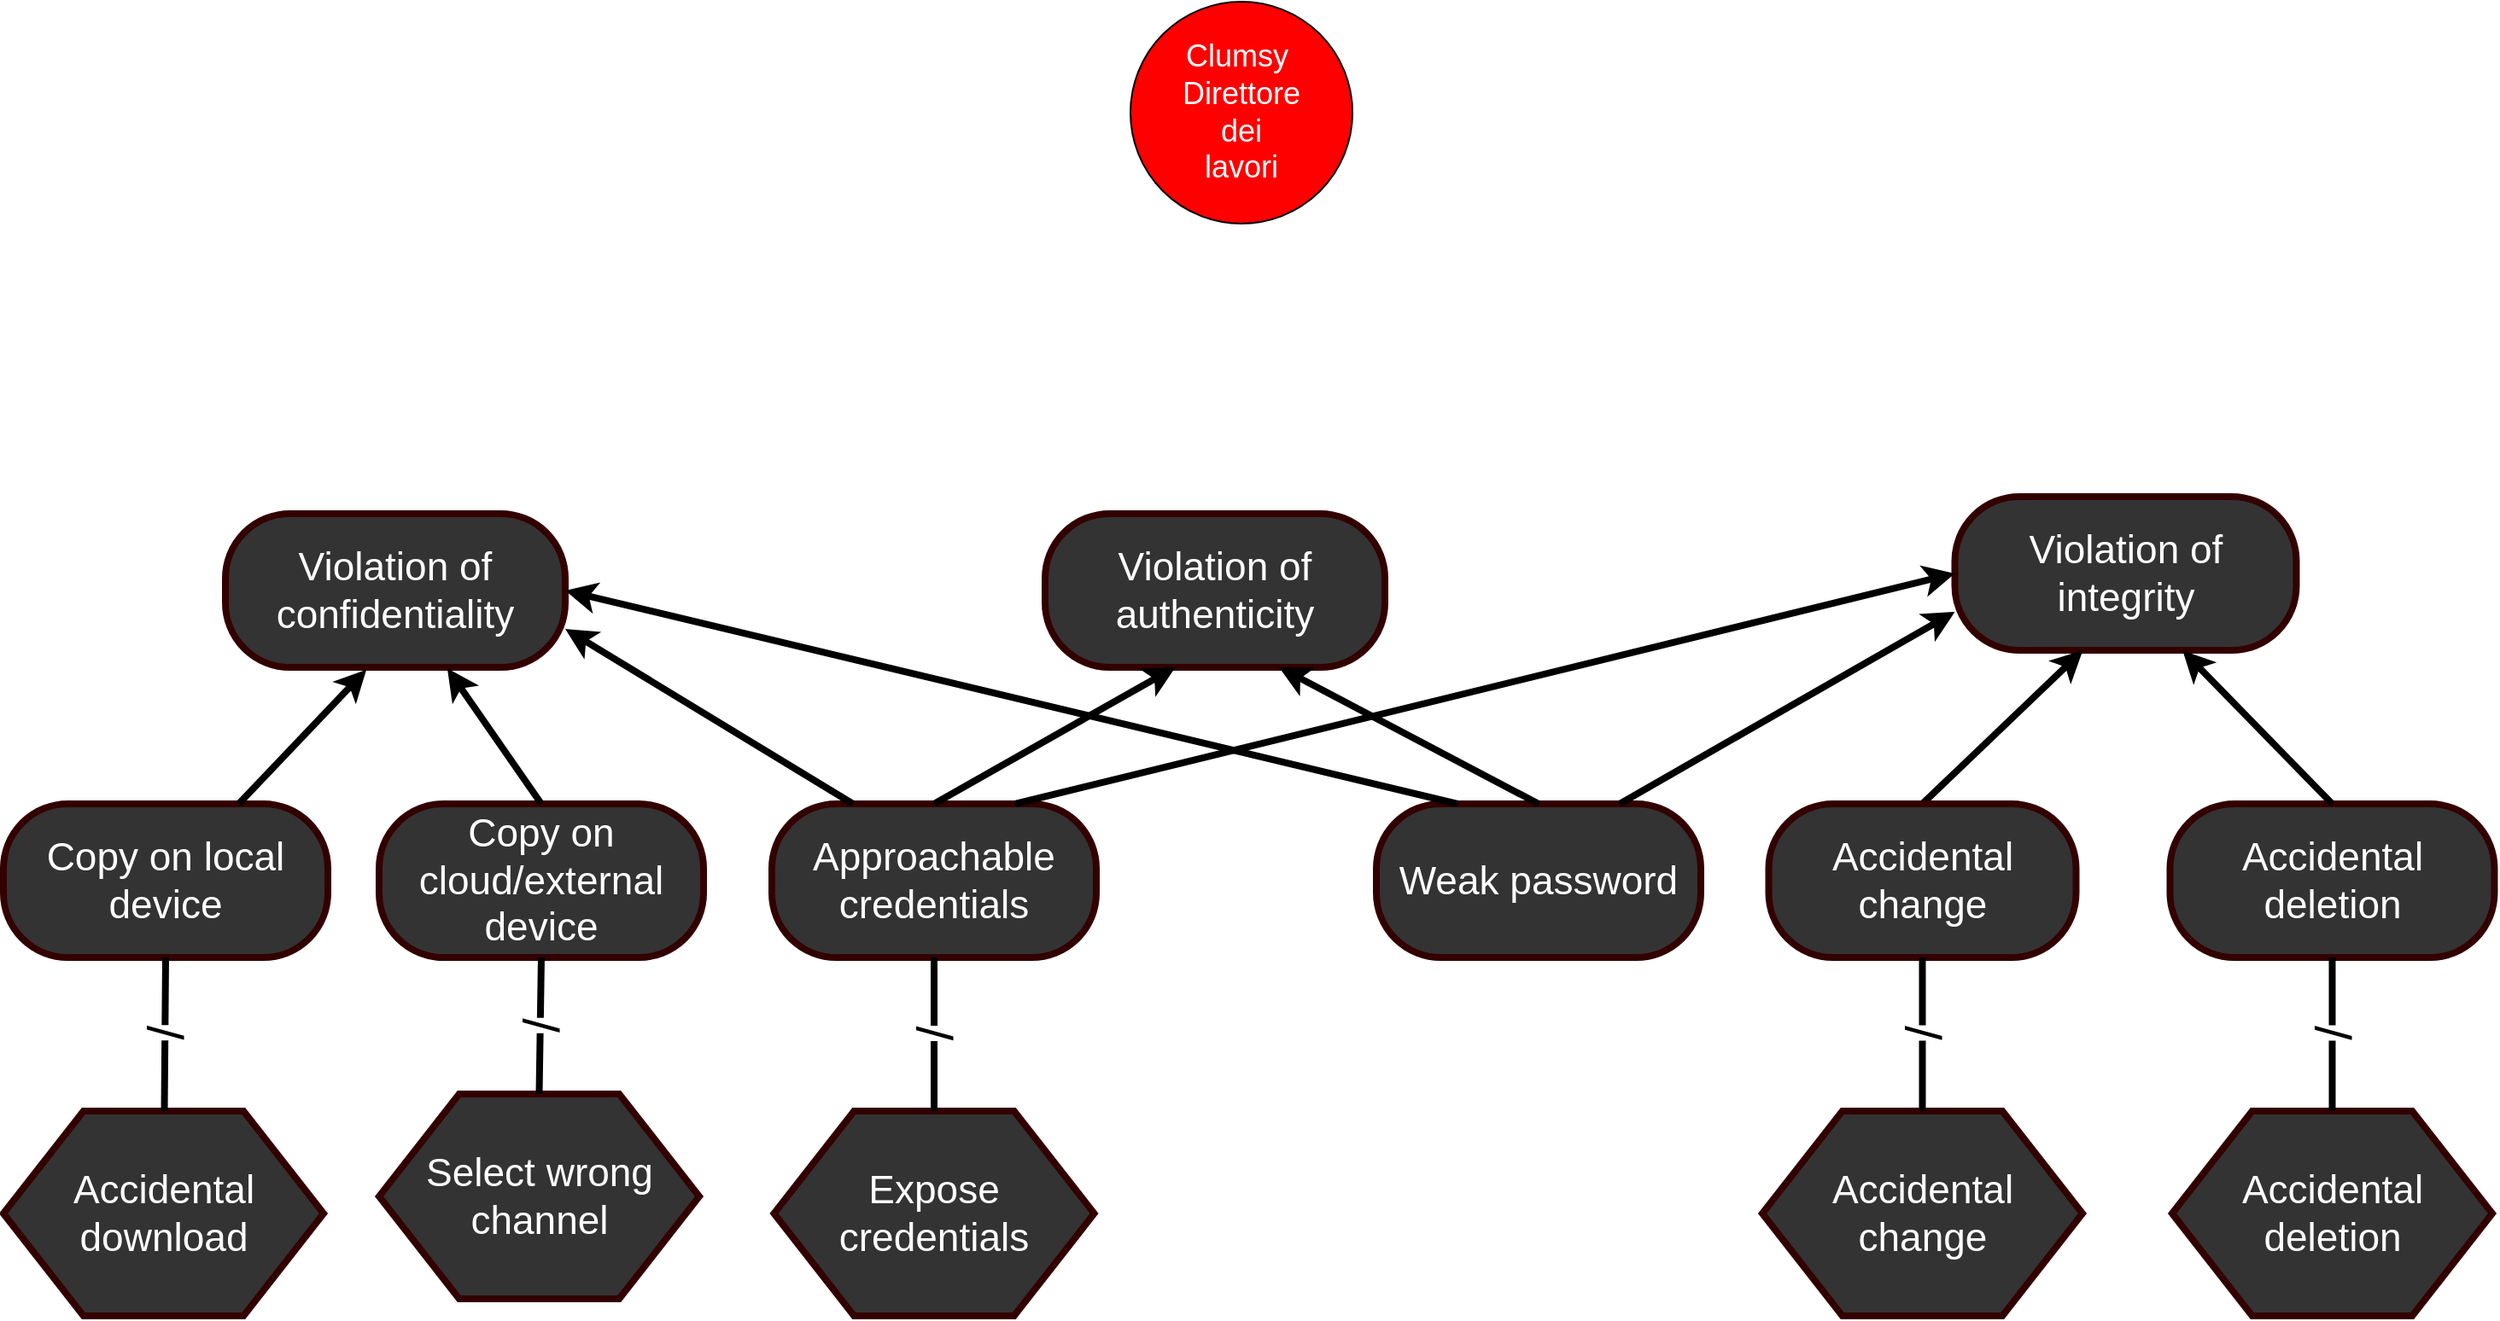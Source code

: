 <mxfile version="13.6.6" type="github">
  <diagram id="sdNlcr7cI85zag4RoKk2" name="Page-1">
    <mxGraphModel dx="2497" dy="1524" grid="1" gridSize="10" guides="1" tooltips="1" connect="1" arrows="1" fold="1" page="1" pageScale="1" pageWidth="827" pageHeight="1169" math="0" shadow="0">
      <root>
        <mxCell id="0" />
        <mxCell id="1" parent="0" />
        <mxCell id="-J3gMxD3hmZqgVKwi4Ce-2" value="&lt;font color=&quot;#ffffff&quot; style=&quot;font-size: 23px&quot;&gt;Violation of confidentiality&lt;/font&gt;&lt;span style=&quot;font-family: monospace ; font-size: 0px&quot;&gt;3CmxGraphModel%3E%3Croot%3E%3CmxCell%20id%3D%220%22%2F%3E%3CmxCell%20id%3D%221%22%20parent%3D%220%22%2F%3E%3CmxCell%20id%3D%222%22%20value%3D%22%26lt%3Bfont%20color%3D%26quot%3B%23ffffff%26quot%3B%20style%3D%26quot%3Bfont-size%3A%2023px%26quot%3B%26gt%3BViolation%20of%20availability%26lt%3B%2Ffont%26gt%3B%22%20style%3D%22rounded%3D1%3BwhiteSpace%3Dwrap%3Bhtml%3D1%3BstrokeColor%3D%23330000%3BstrokeWidth%3D4%3BfillColor%3D%23333333%3BgradientColor%3Dnone%3BarcSize%3D42%3B%22%20vertex%3D%221%22%20parent%3D%221%22%3E%3CmxGeometry%20x%3D%22530%22%20y%3D%22260%22%20width%3D%22199%22%20height%3D%2290%22%20as%3D%22geometry%22%2F%3E%3C%2FmxCell%3E%3C%2Froot%3E%3C%2FmxGraphModel%3E&lt;/span&gt;" style="rounded=1;whiteSpace=wrap;html=1;strokeColor=#330000;strokeWidth=4;fillColor=#333333;gradientColor=none;arcSize=42;" parent="1" vertex="1">
          <mxGeometry x="1060" y="460" width="199" height="90" as="geometry" />
        </mxCell>
        <mxCell id="-J3gMxD3hmZqgVKwi4Ce-3" value="&lt;font color=&quot;#ffffff&quot; style=&quot;font-size: 23px&quot;&gt;Violation of integrity&lt;/font&gt;&lt;span style=&quot;font-family: monospace ; font-size: 0px&quot;&gt;%3CmxGraphModel%3E%3Croot%3E%3CmxCell%20id%3D%220%22%2F%3E%3CmxCell%20id%3D%221%22%20parent%3D%220%22%2F%3E%3CmxCell%20id%3D%222%22%20value%3D%22%26lt%3Bfont%20color%3D%26quot%3B%23ffffff%26quot%3B%20style%3D%26quot%3Bfont-size%3A%2023px%26quot%3B%26gt%3BViolation%20of%20availability%26lt%3B%2Ffont%26gt%3B%22%20style%3D%22rounded%3D1%3BwhiteSpace%3Dwrap%3Bhtml%3D1%3BstrokeColor%3D%23330000%3BstrokeWidth%3D4%3BfillColor%3D%23333333%3BgradientColor%3Dnone%3BarcSize%3D42%3B%22%20vertex%3D%221%22%20parent%3D%221%22%3E%3CmxGeometry%20x%3D%22530%22%20y%3D%22260%22%20width%3D%22199%22%20height%3D%2290%22%20as%3D%22geometry%22%2F%3E%3C%2FmxCell%3E%3C%2Froot%3E%3C%2FmxGraphModel%3E&lt;/span&gt;" style="rounded=1;whiteSpace=wrap;html=1;strokeColor=#330000;strokeWidth=4;fillColor=#333333;gradientColor=none;arcSize=42;" parent="1" vertex="1">
          <mxGeometry x="2072.75" y="450" width="200" height="90" as="geometry" />
        </mxCell>
        <mxCell id="-J3gMxD3hmZqgVKwi4Ce-4" value="&lt;font color=&quot;#ffffff&quot; style=&quot;font-size: 23px&quot;&gt;Violation of authenticity&lt;/font&gt;" style="rounded=1;whiteSpace=wrap;html=1;strokeColor=#330000;strokeWidth=4;fillColor=#333333;gradientColor=none;arcSize=42;" parent="1" vertex="1">
          <mxGeometry x="1540" y="460" width="199" height="90" as="geometry" />
        </mxCell>
        <mxCell id="-J3gMxD3hmZqgVKwi4Ce-5" value="&lt;font color=&quot;#ffffff&quot;&gt;&lt;span style=&quot;font-size: 23px&quot;&gt;Weak password&lt;/span&gt;&lt;/font&gt;" style="rounded=1;whiteSpace=wrap;html=1;strokeColor=#330000;strokeWidth=4;fillColor=#333333;gradientColor=none;arcSize=42;" parent="1" vertex="1">
          <mxGeometry x="1734" y="630" width="190" height="90" as="geometry" />
        </mxCell>
        <mxCell id="-J3gMxD3hmZqgVKwi4Ce-7" value="&lt;font color=&quot;#ffffff&quot;&gt;&lt;span style=&quot;font-size: 23px&quot;&gt;Copy on local device&lt;/span&gt;&lt;/font&gt;" style="rounded=1;whiteSpace=wrap;html=1;strokeColor=#330000;strokeWidth=4;fillColor=#333333;gradientColor=none;arcSize=42;" parent="1" vertex="1">
          <mxGeometry x="930" y="630" width="190" height="90" as="geometry" />
        </mxCell>
        <mxCell id="-J3gMxD3hmZqgVKwi4Ce-8" value="&lt;font color=&quot;#ffffff&quot;&gt;&lt;span style=&quot;font-size: 23px&quot;&gt;Copy on cloud/external device&lt;/span&gt;&lt;/font&gt;" style="rounded=1;whiteSpace=wrap;html=1;strokeColor=#330000;strokeWidth=4;fillColor=#333333;gradientColor=none;arcSize=42;" parent="1" vertex="1">
          <mxGeometry x="1150" y="630" width="190" height="90" as="geometry" />
        </mxCell>
        <mxCell id="-J3gMxD3hmZqgVKwi4Ce-9" value="" style="endArrow=classic;html=1;strokeColor=#000000;strokeWidth=4;fontColor=#FFD966;exitX=0.5;exitY=0;exitDx=0;exitDy=0;entryX=0.688;entryY=0.998;entryDx=0;entryDy=0;entryPerimeter=0;" parent="1" source="-J3gMxD3hmZqgVKwi4Ce-5" target="-J3gMxD3hmZqgVKwi4Ce-4" edge="1">
          <mxGeometry width="50" height="50" relative="1" as="geometry">
            <mxPoint x="1389.5" y="559" as="sourcePoint" />
            <mxPoint x="1737" y="530" as="targetPoint" />
          </mxGeometry>
        </mxCell>
        <mxCell id="-J3gMxD3hmZqgVKwi4Ce-10" value="" style="endArrow=classic;html=1;strokeColor=#000000;strokeWidth=4;fontColor=#FFD966;exitX=0.5;exitY=0;exitDx=0;exitDy=0;" parent="1" source="-J3gMxD3hmZqgVKwi4Ce-26" edge="1">
          <mxGeometry width="50" height="50" relative="1" as="geometry">
            <mxPoint x="2167.75" y="640" as="sourcePoint" />
            <mxPoint x="2147.75" y="540" as="targetPoint" />
          </mxGeometry>
        </mxCell>
        <mxCell id="-J3gMxD3hmZqgVKwi4Ce-17" value="&lt;span style=&quot;font-family: &amp;#34;arial&amp;#34; , sans-serif ; text-align: left&quot;&gt;&lt;font style=&quot;font-size: 23px&quot; color=&quot;#ffffff&quot;&gt;Approachable credentials&lt;/font&gt;&lt;/span&gt;" style="rounded=1;whiteSpace=wrap;html=1;strokeColor=#330000;strokeWidth=4;fillColor=#333333;gradientColor=none;arcSize=42;" parent="1" vertex="1">
          <mxGeometry x="1380" y="630" width="190" height="90" as="geometry" />
        </mxCell>
        <mxCell id="-J3gMxD3hmZqgVKwi4Ce-18" value="" style="endArrow=classic;html=1;strokeColor=#000000;strokeWidth=4;fontColor=#FFD966;entryX=0.384;entryY=0.998;entryDx=0;entryDy=0;exitX=0.5;exitY=0;exitDx=0;exitDy=0;entryPerimeter=0;" parent="1" source="-J3gMxD3hmZqgVKwi4Ce-17" target="-J3gMxD3hmZqgVKwi4Ce-4" edge="1">
          <mxGeometry width="50" height="50" relative="1" as="geometry">
            <mxPoint x="1865" y="640" as="sourcePoint" />
            <mxPoint x="1686.294" y="540.72" as="targetPoint" />
          </mxGeometry>
        </mxCell>
        <mxCell id="-J3gMxD3hmZqgVKwi4Ce-20" value="&lt;font style=&quot;font-size: 18px&quot;&gt;Clumsy&amp;nbsp;&lt;br&gt;Direttore&lt;br&gt;dei&lt;br&gt;lavori&lt;/font&gt;" style="ellipse;whiteSpace=wrap;html=1;aspect=fixed;fillColor=#FF0000;fontColor=#FFFFFF;" parent="1" vertex="1">
          <mxGeometry x="1590" y="160" width="130" height="130" as="geometry" />
        </mxCell>
        <mxCell id="-J3gMxD3hmZqgVKwi4Ce-21" value="" style="endArrow=classic;html=1;strokeColor=#000000;strokeWidth=4;fontColor=#FFD966;entryX=0.415;entryY=1.015;entryDx=0;entryDy=0;entryPerimeter=0;" parent="1" source="-J3gMxD3hmZqgVKwi4Ce-7" target="-J3gMxD3hmZqgVKwi4Ce-2" edge="1">
          <mxGeometry width="50" height="50" relative="1" as="geometry">
            <mxPoint x="1645" y="660" as="sourcePoint" />
            <mxPoint x="1650" y="560" as="targetPoint" />
          </mxGeometry>
        </mxCell>
        <mxCell id="-J3gMxD3hmZqgVKwi4Ce-22" value="" style="endArrow=classic;html=1;strokeColor=#000000;strokeWidth=4;fontColor=#FFD966;exitX=0.5;exitY=0;exitDx=0;exitDy=0;entryX=0.653;entryY=1.007;entryDx=0;entryDy=0;entryPerimeter=0;" parent="1" source="-J3gMxD3hmZqgVKwi4Ce-8" target="-J3gMxD3hmZqgVKwi4Ce-2" edge="1">
          <mxGeometry width="50" height="50" relative="1" as="geometry">
            <mxPoint x="1655" y="670" as="sourcePoint" />
            <mxPoint x="1203" y="541" as="targetPoint" />
          </mxGeometry>
        </mxCell>
        <mxCell id="-J3gMxD3hmZqgVKwi4Ce-26" value="&lt;font color=&quot;#ffffff&quot;&gt;&lt;span style=&quot;font-size: 23px&quot;&gt;Accidental change&lt;/span&gt;&lt;/font&gt;" style="rounded=1;whiteSpace=wrap;html=1;strokeColor=#330000;strokeWidth=4;fillColor=#333333;gradientColor=none;arcSize=42;" parent="1" vertex="1">
          <mxGeometry x="1963.75" y="630" width="180" height="90" as="geometry" />
        </mxCell>
        <mxCell id="-J3gMxD3hmZqgVKwi4Ce-27" value="&lt;font color=&quot;#ffffff&quot;&gt;&lt;span style=&quot;font-size: 23px&quot;&gt;Accidental deletion&lt;/span&gt;&lt;/font&gt;" style="rounded=1;whiteSpace=wrap;html=1;strokeColor=#330000;strokeWidth=4;fillColor=#333333;gradientColor=none;arcSize=42;" parent="1" vertex="1">
          <mxGeometry x="2198.75" y="630" width="190" height="90" as="geometry" />
        </mxCell>
        <mxCell id="-J3gMxD3hmZqgVKwi4Ce-28" value="" style="endArrow=classic;html=1;strokeColor=#000000;strokeWidth=4;fontColor=#FFD966;entryX=0.667;entryY=1.002;entryDx=0;entryDy=0;exitX=0.5;exitY=0;exitDx=0;exitDy=0;entryPerimeter=0;" parent="1" source="-J3gMxD3hmZqgVKwi4Ce-27" target="-J3gMxD3hmZqgVKwi4Ce-3" edge="1">
          <mxGeometry width="50" height="50" relative="1" as="geometry">
            <mxPoint x="2043.75" y="695" as="sourcePoint" />
            <mxPoint x="2182.75" y="550" as="targetPoint" />
          </mxGeometry>
        </mxCell>
        <mxCell id="nbpe4aclcnLS-5356zJ7-1" value="&lt;font style=&quot;font-size: 23px&quot;&gt;Accidental download&lt;/font&gt;" style="shape=hexagon;perimeter=hexagonPerimeter2;whiteSpace=wrap;html=1;fillColor=#333333;fontColor=#FFFFFF;rounded=0;strokeWidth=4;strokeColor=#330000;" parent="1" vertex="1">
          <mxGeometry x="930" y="810" width="187.5" height="120" as="geometry" />
        </mxCell>
        <mxCell id="nbpe4aclcnLS-5356zJ7-2" value="/" style="endArrow=none;html=1;fontColor=#000000;entryX=0.5;entryY=1;entryDx=0;entryDy=0;strokeWidth=4;horizontal=0;fontSize=30;" parent="1" source="nbpe4aclcnLS-5356zJ7-1" target="-J3gMxD3hmZqgVKwi4Ce-7" edge="1">
          <mxGeometry width="50" height="50" relative="1" as="geometry">
            <mxPoint x="1015" y="820" as="sourcePoint" />
            <mxPoint x="1015" y="710" as="targetPoint" />
          </mxGeometry>
        </mxCell>
        <mxCell id="nbpe4aclcnLS-5356zJ7-5" value="&lt;font style=&quot;font-size: 23px&quot;&gt;Select wrong channel&lt;/font&gt;" style="shape=hexagon;perimeter=hexagonPerimeter2;whiteSpace=wrap;html=1;fillColor=#333333;fontColor=#FFFFFF;rounded=0;strokeWidth=4;strokeColor=#330000;" parent="1" vertex="1">
          <mxGeometry x="1150" y="800" width="187.5" height="120" as="geometry" />
        </mxCell>
        <mxCell id="nbpe4aclcnLS-5356zJ7-6" value="/" style="endArrow=none;html=1;fontColor=#000000;entryX=0.5;entryY=1;entryDx=0;entryDy=0;strokeWidth=4;horizontal=0;fontSize=30;exitX=0.5;exitY=0;exitDx=0;exitDy=0;" parent="1" source="nbpe4aclcnLS-5356zJ7-5" target="-J3gMxD3hmZqgVKwi4Ce-8" edge="1">
          <mxGeometry width="50" height="50" relative="1" as="geometry">
            <mxPoint x="1034.25" y="820" as="sourcePoint" />
            <mxPoint x="1035" y="730" as="targetPoint" />
          </mxGeometry>
        </mxCell>
        <mxCell id="nbpe4aclcnLS-5356zJ7-7" value="&lt;font style=&quot;font-size: 23px&quot;&gt;Accidental change&lt;/font&gt;" style="shape=hexagon;perimeter=hexagonPerimeter2;whiteSpace=wrap;html=1;fillColor=#333333;fontColor=#FFFFFF;rounded=0;strokeWidth=4;strokeColor=#330000;" parent="1" vertex="1">
          <mxGeometry x="1960" y="810" width="187.5" height="120" as="geometry" />
        </mxCell>
        <mxCell id="nbpe4aclcnLS-5356zJ7-8" value="&lt;font style=&quot;font-size: 23px&quot;&gt;Accidental deletion&lt;/font&gt;" style="shape=hexagon;perimeter=hexagonPerimeter2;whiteSpace=wrap;html=1;fillColor=#333333;fontColor=#FFFFFF;rounded=0;strokeWidth=4;strokeColor=#330000;" parent="1" vertex="1">
          <mxGeometry x="2200" y="810" width="187.5" height="120" as="geometry" />
        </mxCell>
        <mxCell id="nbpe4aclcnLS-5356zJ7-9" value="/" style="endArrow=none;html=1;fontColor=#000000;entryX=0.5;entryY=1;entryDx=0;entryDy=0;strokeWidth=4;horizontal=0;fontSize=30;exitX=0.5;exitY=0;exitDx=0;exitDy=0;" parent="1" source="nbpe4aclcnLS-5356zJ7-7" target="-J3gMxD3hmZqgVKwi4Ce-26" edge="1">
          <mxGeometry width="50" height="50" relative="1" as="geometry">
            <mxPoint x="1710.75" y="820" as="sourcePoint" />
            <mxPoint x="1710.75" y="730" as="targetPoint" />
          </mxGeometry>
        </mxCell>
        <mxCell id="nbpe4aclcnLS-5356zJ7-10" value="/" style="endArrow=none;html=1;fontColor=#000000;entryX=0.5;entryY=1;entryDx=0;entryDy=0;strokeWidth=4;horizontal=0;fontSize=30;exitX=0.5;exitY=0;exitDx=0;exitDy=0;" parent="1" source="nbpe4aclcnLS-5356zJ7-8" target="-J3gMxD3hmZqgVKwi4Ce-27" edge="1">
          <mxGeometry width="50" height="50" relative="1" as="geometry">
            <mxPoint x="2062.5" y="820" as="sourcePoint" />
            <mxPoint x="2063.75" y="730" as="targetPoint" />
          </mxGeometry>
        </mxCell>
        <mxCell id="nbpe4aclcnLS-5356zJ7-11" value="&lt;font style=&quot;font-size: 23px&quot;&gt;Expose credentials&lt;/font&gt;" style="shape=hexagon;perimeter=hexagonPerimeter2;whiteSpace=wrap;html=1;fillColor=#333333;fontColor=#FFFFFF;rounded=0;strokeWidth=4;strokeColor=#330000;" parent="1" vertex="1">
          <mxGeometry x="1381.25" y="810" width="187.5" height="120" as="geometry" />
        </mxCell>
        <mxCell id="nbpe4aclcnLS-5356zJ7-12" value="/" style="endArrow=none;html=1;fontColor=#000000;entryX=0.5;entryY=1;entryDx=0;entryDy=0;strokeWidth=4;horizontal=0;fontSize=30;exitX=0.5;exitY=0;exitDx=0;exitDy=0;" parent="1" source="nbpe4aclcnLS-5356zJ7-11" target="-J3gMxD3hmZqgVKwi4Ce-17" edge="1">
          <mxGeometry width="50" height="50" relative="1" as="geometry">
            <mxPoint x="1145" y="820" as="sourcePoint" />
            <mxPoint x="1145" y="730" as="targetPoint" />
          </mxGeometry>
        </mxCell>
        <mxCell id="ymYYa_TpS8TjPux8knU1-1" value="" style="endArrow=classic;html=1;strokeColor=#000000;strokeWidth=4;fontColor=#FFD966;exitX=0.75;exitY=0;exitDx=0;exitDy=0;entryX=0;entryY=0.75;entryDx=0;entryDy=0;" edge="1" parent="1" source="-J3gMxD3hmZqgVKwi4Ce-5" target="-J3gMxD3hmZqgVKwi4Ce-3">
          <mxGeometry width="50" height="50" relative="1" as="geometry">
            <mxPoint x="1775" y="640" as="sourcePoint" />
            <mxPoint x="1665.912" y="549.82" as="targetPoint" />
          </mxGeometry>
        </mxCell>
        <mxCell id="ymYYa_TpS8TjPux8knU1-2" value="" style="endArrow=classic;html=1;strokeColor=#000000;strokeWidth=4;fontColor=#FFD966;exitX=0.25;exitY=0;exitDx=0;exitDy=0;entryX=1;entryY=0.5;entryDx=0;entryDy=0;" edge="1" parent="1" source="-J3gMxD3hmZqgVKwi4Ce-5" target="-J3gMxD3hmZqgVKwi4Ce-2">
          <mxGeometry width="50" height="50" relative="1" as="geometry">
            <mxPoint x="1992.5" y="650" as="sourcePoint" />
            <mxPoint x="1370" y="440" as="targetPoint" />
          </mxGeometry>
        </mxCell>
        <mxCell id="ymYYa_TpS8TjPux8knU1-3" value="" style="endArrow=classic;html=1;strokeColor=#000000;strokeWidth=4;fontColor=#FFD966;entryX=0;entryY=0.5;entryDx=0;entryDy=0;exitX=0.75;exitY=0;exitDx=0;exitDy=0;" edge="1" parent="1" source="-J3gMxD3hmZqgVKwi4Ce-17" target="-J3gMxD3hmZqgVKwi4Ce-3">
          <mxGeometry width="50" height="50" relative="1" as="geometry">
            <mxPoint x="1560" y="630" as="sourcePoint" />
            <mxPoint x="1605.416" y="549.82" as="targetPoint" />
          </mxGeometry>
        </mxCell>
        <mxCell id="ymYYa_TpS8TjPux8knU1-4" value="" style="endArrow=classic;html=1;strokeColor=#000000;strokeWidth=4;fontColor=#FFD966;entryX=1;entryY=0.75;entryDx=0;entryDy=0;exitX=0.25;exitY=0;exitDx=0;exitDy=0;" edge="1" parent="1" source="-J3gMxD3hmZqgVKwi4Ce-17" target="-J3gMxD3hmZqgVKwi4Ce-2">
          <mxGeometry width="50" height="50" relative="1" as="geometry">
            <mxPoint x="1695" y="660" as="sourcePoint" />
            <mxPoint x="1785.416" y="569.82" as="targetPoint" />
          </mxGeometry>
        </mxCell>
      </root>
    </mxGraphModel>
  </diagram>
</mxfile>
